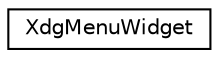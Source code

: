 digraph G
{
  edge [fontname="Helvetica",fontsize="10",labelfontname="Helvetica",labelfontsize="10"];
  node [fontname="Helvetica",fontsize="10",shape=record];
  rankdir=LR;
  Node1 [label="XdgMenuWidget",height=0.2,width=0.4,color="black", fillcolor="white", style="filled",URL="$classXdgMenuWidget.html",tooltip="The XdgMenuWidget class provides an QMenu widget for application menu or its part."];
}
